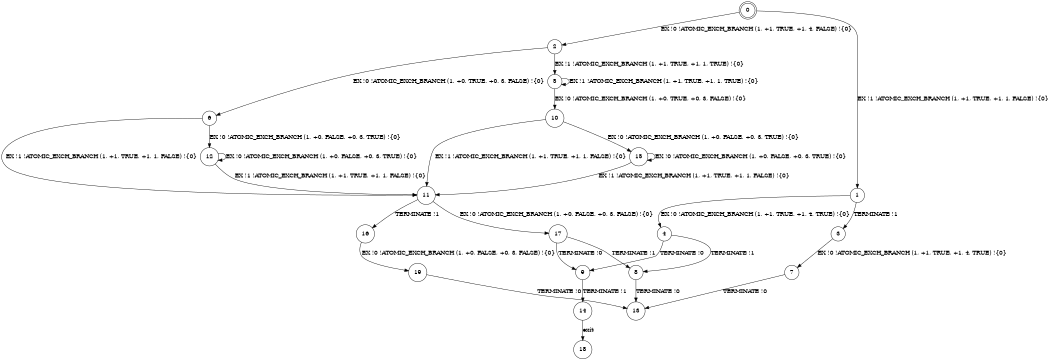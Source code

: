 digraph BCG {
size = "7, 10.5";
center = TRUE;
node [shape = circle];
0 [peripheries = 2];
0 -> 1 [label = "EX !1 !ATOMIC_EXCH_BRANCH (1, +1, TRUE, +1, 1, FALSE) !{0}"];
0 -> 2 [label = "EX !0 !ATOMIC_EXCH_BRANCH (1, +1, TRUE, +1, 4, FALSE) !{0}"];
1 -> 3 [label = "TERMINATE !1"];
1 -> 4 [label = "EX !0 !ATOMIC_EXCH_BRANCH (1, +1, TRUE, +1, 4, TRUE) !{0}"];
2 -> 5 [label = "EX !1 !ATOMIC_EXCH_BRANCH (1, +1, TRUE, +1, 1, TRUE) !{0}"];
2 -> 6 [label = "EX !0 !ATOMIC_EXCH_BRANCH (1, +0, TRUE, +0, 3, FALSE) !{0}"];
3 -> 7 [label = "EX !0 !ATOMIC_EXCH_BRANCH (1, +1, TRUE, +1, 4, TRUE) !{0}"];
4 -> 8 [label = "TERMINATE !1"];
4 -> 9 [label = "TERMINATE !0"];
5 -> 5 [label = "EX !1 !ATOMIC_EXCH_BRANCH (1, +1, TRUE, +1, 1, TRUE) !{0}"];
5 -> 10 [label = "EX !0 !ATOMIC_EXCH_BRANCH (1, +0, TRUE, +0, 3, FALSE) !{0}"];
6 -> 11 [label = "EX !1 !ATOMIC_EXCH_BRANCH (1, +1, TRUE, +1, 1, FALSE) !{0}"];
6 -> 12 [label = "EX !0 !ATOMIC_EXCH_BRANCH (1, +0, FALSE, +0, 3, TRUE) !{0}"];
7 -> 13 [label = "TERMINATE !0"];
8 -> 13 [label = "TERMINATE !0"];
9 -> 14 [label = "TERMINATE !1"];
10 -> 11 [label = "EX !1 !ATOMIC_EXCH_BRANCH (1, +1, TRUE, +1, 1, FALSE) !{0}"];
10 -> 15 [label = "EX !0 !ATOMIC_EXCH_BRANCH (1, +0, FALSE, +0, 3, TRUE) !{0}"];
11 -> 16 [label = "TERMINATE !1"];
11 -> 17 [label = "EX !0 !ATOMIC_EXCH_BRANCH (1, +0, FALSE, +0, 3, FALSE) !{0}"];
12 -> 11 [label = "EX !1 !ATOMIC_EXCH_BRANCH (1, +1, TRUE, +1, 1, FALSE) !{0}"];
12 -> 12 [label = "EX !0 !ATOMIC_EXCH_BRANCH (1, +0, FALSE, +0, 3, TRUE) !{0}"];
14 -> 18 [label = "exit"];
15 -> 11 [label = "EX !1 !ATOMIC_EXCH_BRANCH (1, +1, TRUE, +1, 1, FALSE) !{0}"];
15 -> 15 [label = "EX !0 !ATOMIC_EXCH_BRANCH (1, +0, FALSE, +0, 3, TRUE) !{0}"];
16 -> 19 [label = "EX !0 !ATOMIC_EXCH_BRANCH (1, +0, FALSE, +0, 3, FALSE) !{0}"];
17 -> 8 [label = "TERMINATE !1"];
17 -> 9 [label = "TERMINATE !0"];
19 -> 13 [label = "TERMINATE !0"];
}
